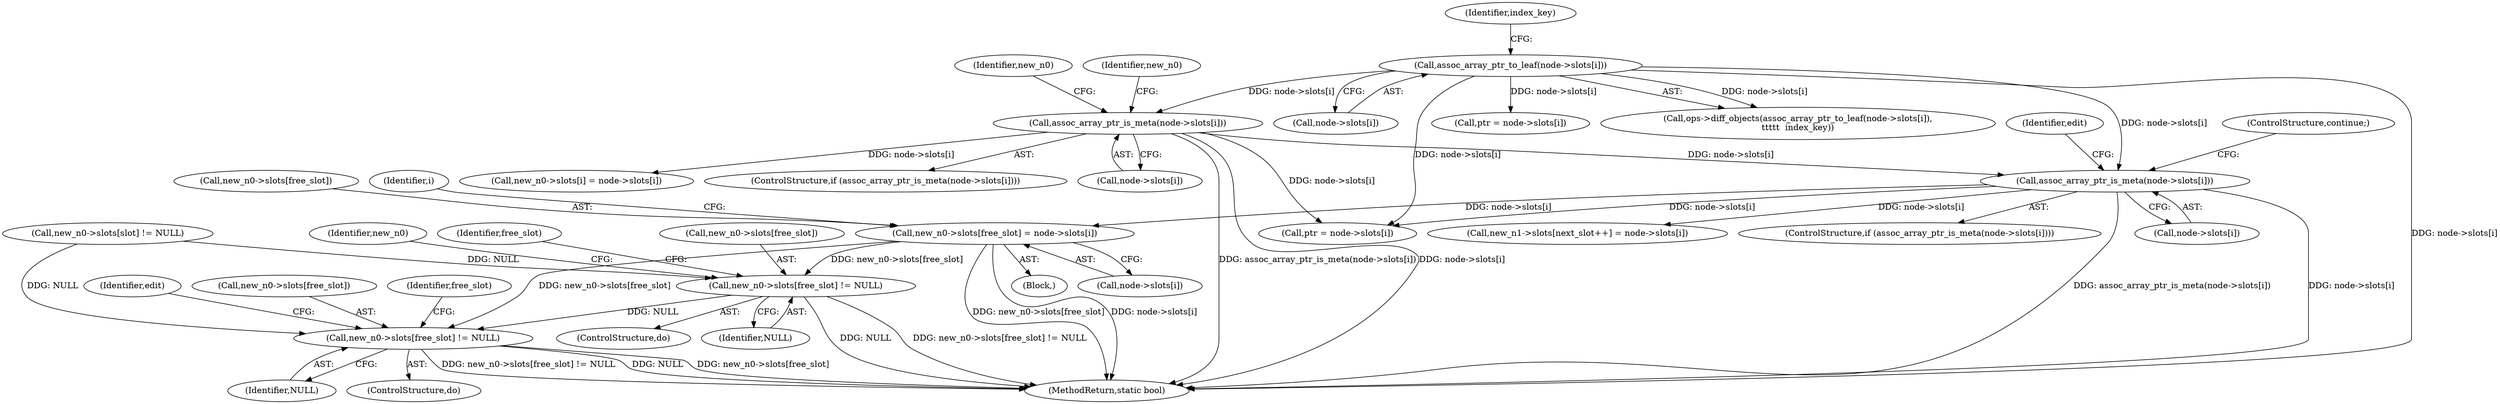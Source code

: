 digraph "0_linux_8d4a2ec1e0b41b0cf9a0c5cd4511da7f8e4f3de2@API" {
"1000647" [label="(Call,new_n0->slots[free_slot] = node->slots[i])"];
"1000602" [label="(Call,assoc_array_ptr_is_meta(node->slots[i]))"];
"1001017" [label="(Call,assoc_array_ptr_to_leaf(node->slots[i]))"];
"1000543" [label="(Call,assoc_array_ptr_is_meta(node->slots[i]))"];
"1000640" [label="(Call,new_n0->slots[free_slot] != NULL)"];
"1000675" [label="(Call,new_n0->slots[free_slot] != NULL)"];
"1000647" [label="(Call,new_n0->slots[free_slot] = node->slots[i])"];
"1000674" [label="(Identifier,free_slot)"];
"1000569" [label="(Call,new_n0->slots[slot] != NULL)"];
"1001018" [label="(Call,node->slots[i])"];
"1000618" [label="(Call,new_n1->slots[next_slot++] = node->slots[i])"];
"1000653" [label="(Call,node->slots[i])"];
"1000684" [label="(Identifier,edit)"];
"1001017" [label="(Call,assoc_array_ptr_to_leaf(node->slots[i]))"];
"1001201" [label="(Call,ptr = node->slots[i])"];
"1000544" [label="(Call,node->slots[i])"];
"1000599" [label="(Identifier,i)"];
"1000675" [label="(Call,new_n0->slots[free_slot] != NULL)"];
"1000636" [label="(ControlStructure,do)"];
"1000650" [label="(Identifier,new_n0)"];
"1000640" [label="(Call,new_n0->slots[free_slot] != NULL)"];
"1000552" [label="(Identifier,new_n0)"];
"1000549" [label="(Call,new_n0->slots[i] = node->slots[i])"];
"1000635" [label="(Block,)"];
"1000676" [label="(Call,new_n0->slots[free_slot])"];
"1001016" [label="(Call,ops->diff_objects(assoc_array_ptr_to_leaf(node->slots[i]),\n\t\t\t\t\t  index_key))"];
"1000564" [label="(Identifier,new_n0)"];
"1000542" [label="(ControlStructure,if (assoc_array_ptr_is_meta(node->slots[i])))"];
"1000601" [label="(ControlStructure,if (assoc_array_ptr_is_meta(node->slots[i])))"];
"1000646" [label="(Identifier,NULL)"];
"1000681" [label="(Identifier,NULL)"];
"1000613" [label="(Identifier,edit)"];
"1000602" [label="(Call,assoc_array_ptr_is_meta(node->slots[i]))"];
"1000671" [label="(ControlStructure,do)"];
"1000608" [label="(ControlStructure,continue;)"];
"1000744" [label="(Call,ptr = node->slots[i])"];
"1000603" [label="(Call,node->slots[i])"];
"1000543" [label="(Call,assoc_array_ptr_is_meta(node->slots[i]))"];
"1001023" [label="(Identifier,index_key)"];
"1001248" [label="(MethodReturn,static bool)"];
"1000648" [label="(Call,new_n0->slots[free_slot])"];
"1000639" [label="(Identifier,free_slot)"];
"1000641" [label="(Call,new_n0->slots[free_slot])"];
"1000647" -> "1000635"  [label="AST: "];
"1000647" -> "1000653"  [label="CFG: "];
"1000648" -> "1000647"  [label="AST: "];
"1000653" -> "1000647"  [label="AST: "];
"1000599" -> "1000647"  [label="CFG: "];
"1000647" -> "1001248"  [label="DDG: new_n0->slots[free_slot]"];
"1000647" -> "1001248"  [label="DDG: node->slots[i]"];
"1000647" -> "1000640"  [label="DDG: new_n0->slots[free_slot]"];
"1000602" -> "1000647"  [label="DDG: node->slots[i]"];
"1000647" -> "1000675"  [label="DDG: new_n0->slots[free_slot]"];
"1000602" -> "1000601"  [label="AST: "];
"1000602" -> "1000603"  [label="CFG: "];
"1000603" -> "1000602"  [label="AST: "];
"1000608" -> "1000602"  [label="CFG: "];
"1000613" -> "1000602"  [label="CFG: "];
"1000602" -> "1001248"  [label="DDG: assoc_array_ptr_is_meta(node->slots[i])"];
"1000602" -> "1001248"  [label="DDG: node->slots[i]"];
"1001017" -> "1000602"  [label="DDG: node->slots[i]"];
"1000543" -> "1000602"  [label="DDG: node->slots[i]"];
"1000602" -> "1000618"  [label="DDG: node->slots[i]"];
"1000602" -> "1000744"  [label="DDG: node->slots[i]"];
"1001017" -> "1001016"  [label="AST: "];
"1001017" -> "1001018"  [label="CFG: "];
"1001018" -> "1001017"  [label="AST: "];
"1001023" -> "1001017"  [label="CFG: "];
"1001017" -> "1001248"  [label="DDG: node->slots[i]"];
"1001017" -> "1000543"  [label="DDG: node->slots[i]"];
"1001017" -> "1000744"  [label="DDG: node->slots[i]"];
"1001017" -> "1001016"  [label="DDG: node->slots[i]"];
"1001017" -> "1001201"  [label="DDG: node->slots[i]"];
"1000543" -> "1000542"  [label="AST: "];
"1000543" -> "1000544"  [label="CFG: "];
"1000544" -> "1000543"  [label="AST: "];
"1000552" -> "1000543"  [label="CFG: "];
"1000564" -> "1000543"  [label="CFG: "];
"1000543" -> "1001248"  [label="DDG: assoc_array_ptr_is_meta(node->slots[i])"];
"1000543" -> "1001248"  [label="DDG: node->slots[i]"];
"1000543" -> "1000549"  [label="DDG: node->slots[i]"];
"1000543" -> "1000744"  [label="DDG: node->slots[i]"];
"1000640" -> "1000636"  [label="AST: "];
"1000640" -> "1000646"  [label="CFG: "];
"1000641" -> "1000640"  [label="AST: "];
"1000646" -> "1000640"  [label="AST: "];
"1000639" -> "1000640"  [label="CFG: "];
"1000650" -> "1000640"  [label="CFG: "];
"1000640" -> "1001248"  [label="DDG: NULL"];
"1000640" -> "1001248"  [label="DDG: new_n0->slots[free_slot] != NULL"];
"1000569" -> "1000640"  [label="DDG: NULL"];
"1000640" -> "1000675"  [label="DDG: NULL"];
"1000675" -> "1000671"  [label="AST: "];
"1000675" -> "1000681"  [label="CFG: "];
"1000676" -> "1000675"  [label="AST: "];
"1000681" -> "1000675"  [label="AST: "];
"1000674" -> "1000675"  [label="CFG: "];
"1000684" -> "1000675"  [label="CFG: "];
"1000675" -> "1001248"  [label="DDG: NULL"];
"1000675" -> "1001248"  [label="DDG: new_n0->slots[free_slot]"];
"1000675" -> "1001248"  [label="DDG: new_n0->slots[free_slot] != NULL"];
"1000569" -> "1000675"  [label="DDG: NULL"];
}
